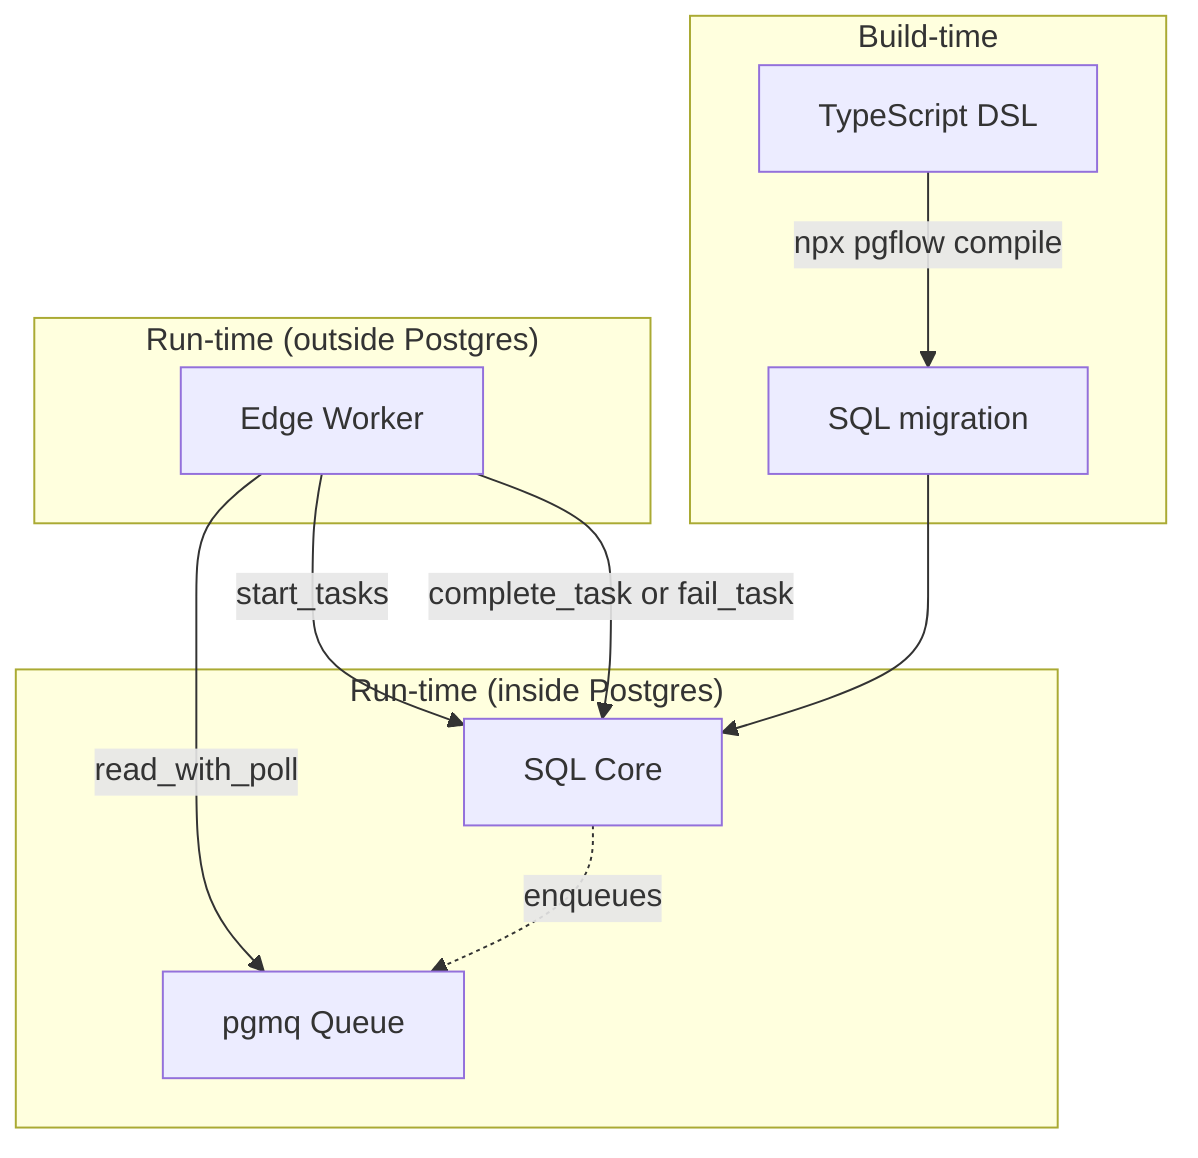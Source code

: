 graph TD
    subgraph "Build-time"
      DSL[TypeScript DSL]
      DSL -->|npx pgflow compile| SQL[SQL migration]
    end
    subgraph "Run-time (outside Postgres)"
      WORKER["Edge Worker"]
    end
    subgraph "Run-time (inside Postgres)"
      QUEUE["pgmq Queue"]
      CORE["SQL Core"]
    end
    SQL --> CORE
    WORKER -->|read_with_poll| QUEUE
    WORKER -->|start_tasks| CORE
    WORKER -->|complete_task or fail_task| CORE
    CORE -.->|enqueues| QUEUE
